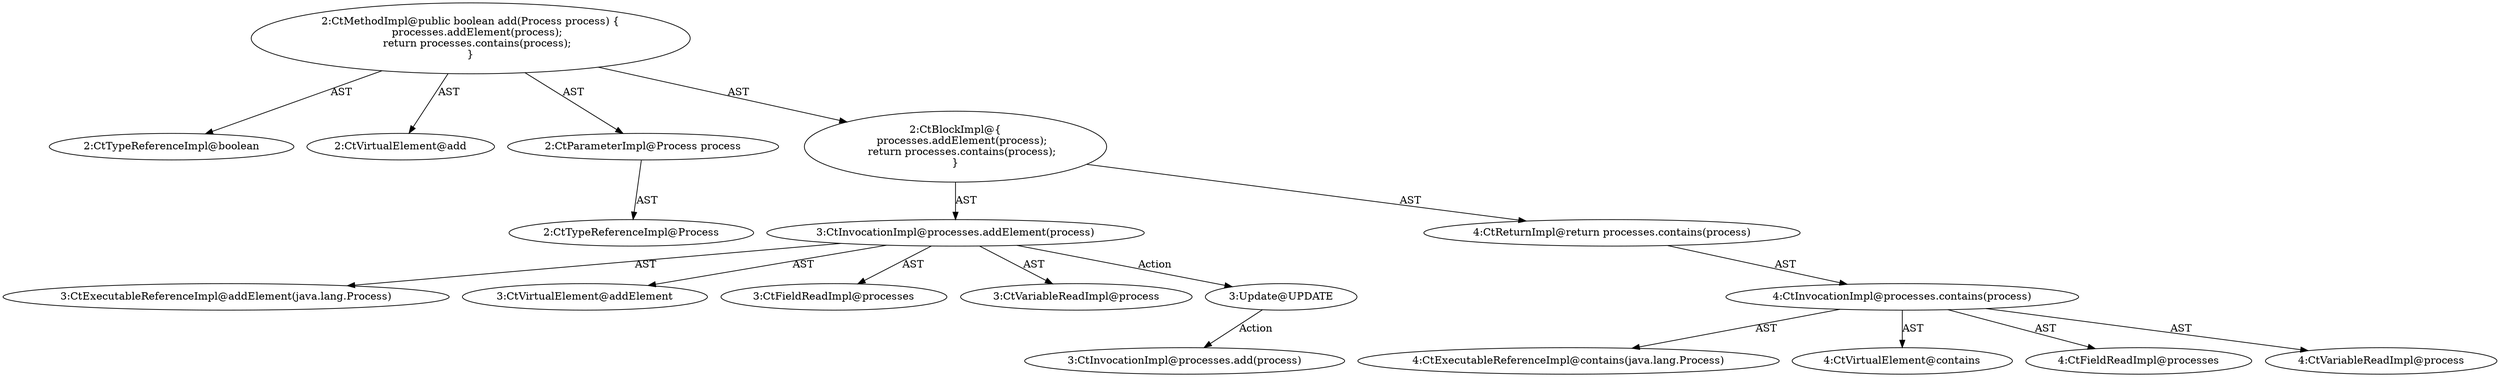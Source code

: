 digraph "add#?,Process" {
0 [label="2:CtTypeReferenceImpl@boolean" shape=ellipse]
1 [label="2:CtVirtualElement@add" shape=ellipse]
2 [label="2:CtParameterImpl@Process process" shape=ellipse]
3 [label="2:CtTypeReferenceImpl@Process" shape=ellipse]
4 [label="3:CtExecutableReferenceImpl@addElement(java.lang.Process)" shape=ellipse]
5 [label="3:CtVirtualElement@addElement" shape=ellipse]
6 [label="3:CtFieldReadImpl@processes" shape=ellipse]
7 [label="3:CtVariableReadImpl@process" shape=ellipse]
8 [label="3:CtInvocationImpl@processes.addElement(process)" shape=ellipse]
9 [label="4:CtExecutableReferenceImpl@contains(java.lang.Process)" shape=ellipse]
10 [label="4:CtVirtualElement@contains" shape=ellipse]
11 [label="4:CtFieldReadImpl@processes" shape=ellipse]
12 [label="4:CtVariableReadImpl@process" shape=ellipse]
13 [label="4:CtInvocationImpl@processes.contains(process)" shape=ellipse]
14 [label="4:CtReturnImpl@return processes.contains(process)" shape=ellipse]
15 [label="2:CtBlockImpl@\{
    processes.addElement(process);
    return processes.contains(process);
\}" shape=ellipse]
16 [label="2:CtMethodImpl@public boolean add(Process process) \{
    processes.addElement(process);
    return processes.contains(process);
\}" shape=ellipse]
17 [label="3:Update@UPDATE" shape=ellipse]
18 [label="3:CtInvocationImpl@processes.add(process)" shape=ellipse]
2 -> 3 [label="AST"];
8 -> 5 [label="AST"];
8 -> 6 [label="AST"];
8 -> 4 [label="AST"];
8 -> 7 [label="AST"];
8 -> 17 [label="Action"];
13 -> 10 [label="AST"];
13 -> 11 [label="AST"];
13 -> 9 [label="AST"];
13 -> 12 [label="AST"];
14 -> 13 [label="AST"];
15 -> 8 [label="AST"];
15 -> 14 [label="AST"];
16 -> 1 [label="AST"];
16 -> 0 [label="AST"];
16 -> 2 [label="AST"];
16 -> 15 [label="AST"];
17 -> 18 [label="Action"];
}